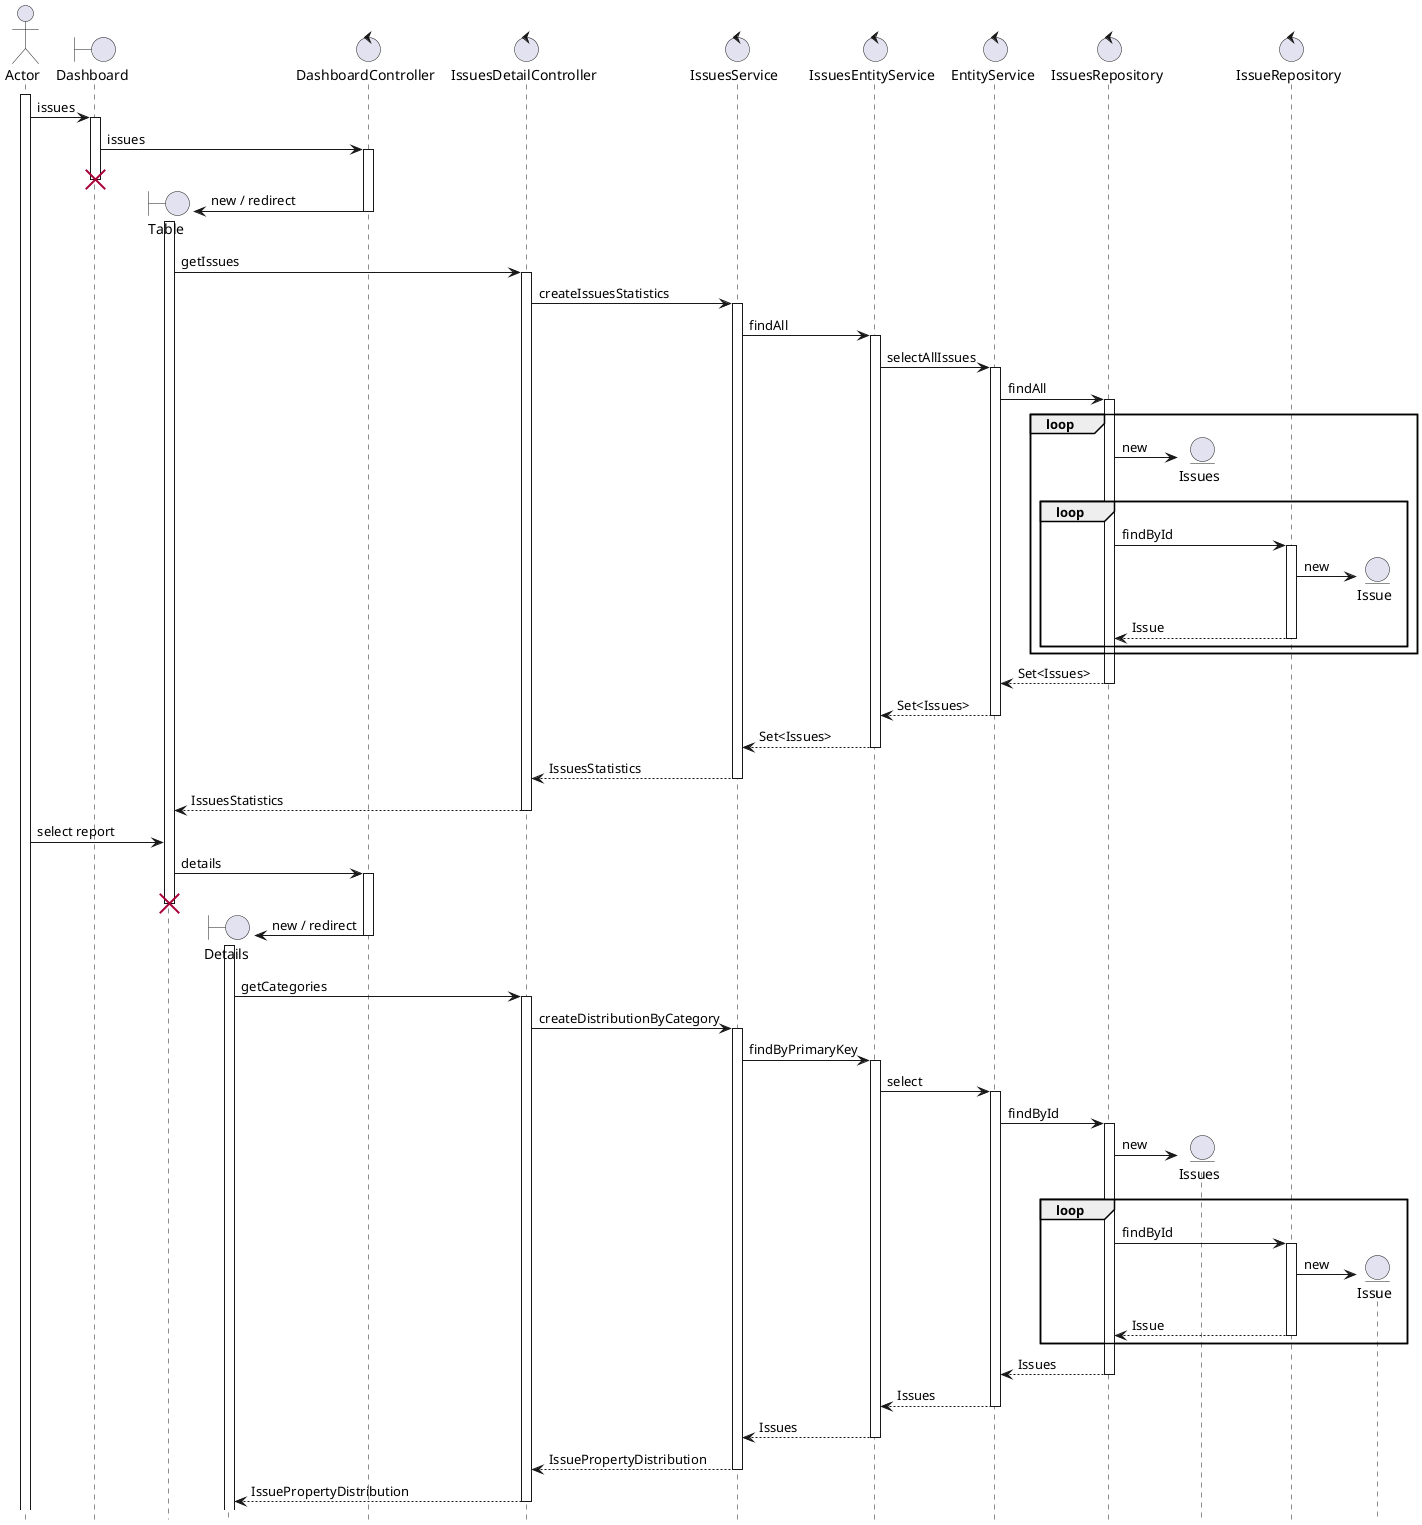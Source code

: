 @startuml

hide footbox

actor Actor
activate Actor

boundary Dashboard
boundary Table
boundary Details

control DashboardController
control IssuesDetailController
control IssuesService
control IssuesEntityService
control EntityService
control IssuesRepository
entity Issues
control IssueRepository
entity Issue

Actor -> Dashboard: issues
activate Dashboard

Dashboard -> DashboardController : issues
activate DashboardController
destroy Dashboard

create Table
DashboardController -> Table: new / redirect
activate Table
deactivate DashboardController

Table -> IssuesDetailController : getIssues
activate IssuesDetailController
IssuesDetailController -> IssuesService : createIssuesStatistics
activate IssuesService

IssuesService -> IssuesEntityService : findAll
activate IssuesEntityService

IssuesEntityService -> EntityService : selectAllIssues
activate EntityService

EntityService -> IssuesRepository : findAll
activate IssuesRepository

loop
    create Issues
    IssuesRepository -> Issues : new
    
    loop
        IssuesRepository -> IssueRepository : findById
        activate IssueRepository
        create Issue
        IssueRepository -> Issue : new
        IssuesRepository <-- IssueRepository : Issue
        deactivate IssueRepository
    end

end
EntityService <-- IssuesRepository : Set<Issues>
deactivate IssuesRepository

IssuesEntityService <-- EntityService : Set<Issues>
deactivate EntityService

IssuesService <-- IssuesEntityService : Set<Issues>
deactivate IssuesEntityService

IssuesDetailController <-- IssuesService : IssuesStatistics
deactivate IssuesService
Table <-- IssuesDetailController : IssuesStatistics
deactivate IssuesDetailController


deactivate DashboardController

Actor -> Table: select report

Table -> DashboardController : details
activate DashboardController
destroy Table

create Details
DashboardController -> Details: new / redirect
activate Details
deactivate DashboardController


Details -> IssuesDetailController : getCategories
activate IssuesDetailController

IssuesDetailController -> IssuesService : createDistributionByCategory
activate IssuesService

IssuesService -> IssuesEntityService : findByPrimaryKey
activate IssuesEntityService

IssuesEntityService -> EntityService : select
activate EntityService

EntityService -> IssuesRepository : findById
activate IssuesRepository

create Issues
IssuesRepository -> Issues : new
    loop
        IssuesRepository -> IssueRepository : findById
        activate IssueRepository
        create Issue
        IssueRepository -> Issue : new
        IssuesRepository <-- IssueRepository : Issue
        deactivate IssueRepository
    end
EntityService <-- IssuesRepository : Issues

deactivate IssuesRepository

IssuesEntityService <-- EntityService : Issues
deactivate EntityService

IssuesService <-- IssuesEntityService : Issues
deactivate IssuesEntityService

IssuesDetailController <-- IssuesService : IssuePropertyDistribution
deactivate IssuesService
Details <-- IssuesDetailController : IssuePropertyDistribution
deactivate IssuesDetailController



@enduml